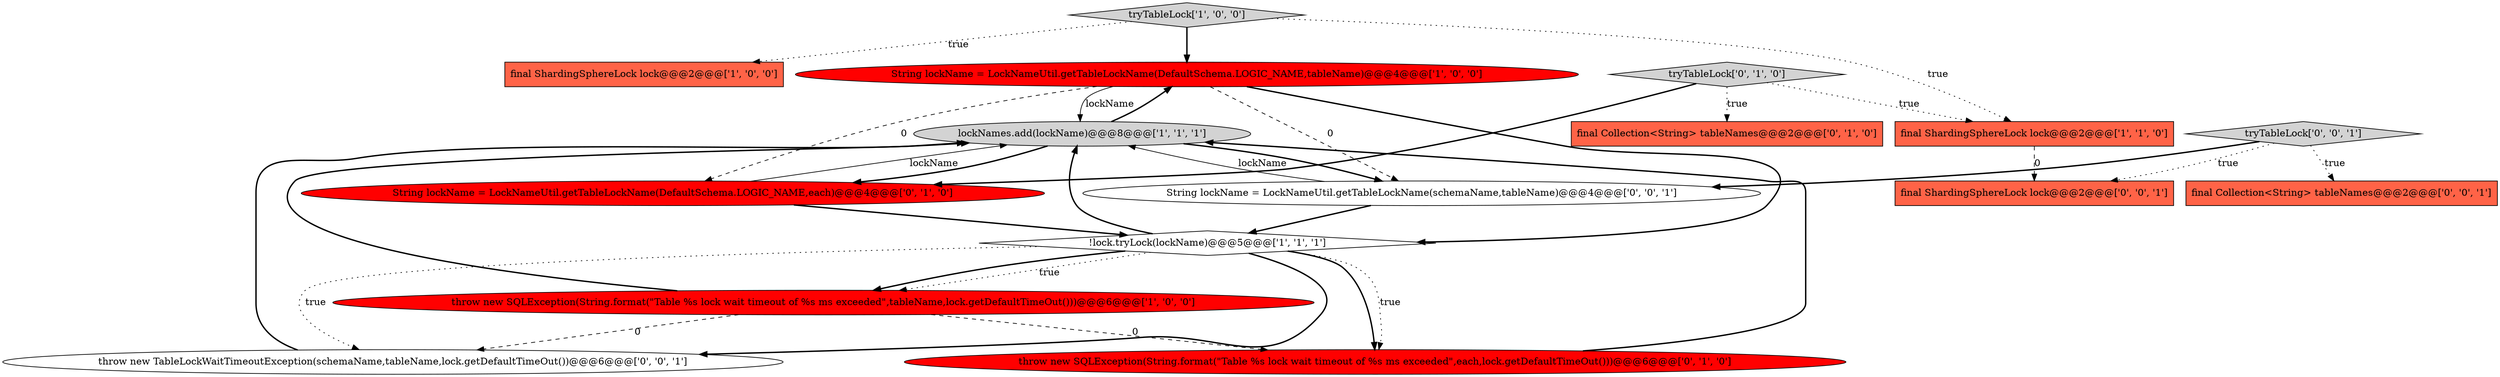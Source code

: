 digraph {
0 [style = filled, label = "final ShardingSphereLock lock@@@2@@@['1', '0', '0']", fillcolor = tomato, shape = box image = "AAA0AAABBB1BBB"];
10 [style = filled, label = "tryTableLock['0', '1', '0']", fillcolor = lightgray, shape = diamond image = "AAA0AAABBB2BBB"];
12 [style = filled, label = "final Collection<String> tableNames@@@2@@@['0', '0', '1']", fillcolor = tomato, shape = box image = "AAA0AAABBB3BBB"];
1 [style = filled, label = "throw new SQLException(String.format(\"Table %s lock wait timeout of %s ms exceeded\",tableName,lock.getDefaultTimeOut()))@@@6@@@['1', '0', '0']", fillcolor = red, shape = ellipse image = "AAA1AAABBB1BBB"];
6 [style = filled, label = "lockNames.add(lockName)@@@8@@@['1', '1', '1']", fillcolor = lightgray, shape = ellipse image = "AAA0AAABBB1BBB"];
15 [style = filled, label = "String lockName = LockNameUtil.getTableLockName(schemaName,tableName)@@@4@@@['0', '0', '1']", fillcolor = white, shape = ellipse image = "AAA0AAABBB3BBB"];
4 [style = filled, label = "String lockName = LockNameUtil.getTableLockName(DefaultSchema.LOGIC_NAME,tableName)@@@4@@@['1', '0', '0']", fillcolor = red, shape = ellipse image = "AAA1AAABBB1BBB"];
9 [style = filled, label = "final Collection<String> tableNames@@@2@@@['0', '1', '0']", fillcolor = tomato, shape = box image = "AAA0AAABBB2BBB"];
13 [style = filled, label = "throw new TableLockWaitTimeoutException(schemaName,tableName,lock.getDefaultTimeOut())@@@6@@@['0', '0', '1']", fillcolor = white, shape = ellipse image = "AAA0AAABBB3BBB"];
2 [style = filled, label = "final ShardingSphereLock lock@@@2@@@['1', '1', '0']", fillcolor = tomato, shape = box image = "AAA0AAABBB1BBB"];
11 [style = filled, label = "tryTableLock['0', '0', '1']", fillcolor = lightgray, shape = diamond image = "AAA0AAABBB3BBB"];
14 [style = filled, label = "final ShardingSphereLock lock@@@2@@@['0', '0', '1']", fillcolor = tomato, shape = box image = "AAA0AAABBB3BBB"];
3 [style = filled, label = "tryTableLock['1', '0', '0']", fillcolor = lightgray, shape = diamond image = "AAA0AAABBB1BBB"];
7 [style = filled, label = "String lockName = LockNameUtil.getTableLockName(DefaultSchema.LOGIC_NAME,each)@@@4@@@['0', '1', '0']", fillcolor = red, shape = ellipse image = "AAA1AAABBB2BBB"];
5 [style = filled, label = "!lock.tryLock(lockName)@@@5@@@['1', '1', '1']", fillcolor = white, shape = diamond image = "AAA0AAABBB1BBB"];
8 [style = filled, label = "throw new SQLException(String.format(\"Table %s lock wait timeout of %s ms exceeded\",each,lock.getDefaultTimeOut()))@@@6@@@['0', '1', '0']", fillcolor = red, shape = ellipse image = "AAA1AAABBB2BBB"];
5->8 [style = bold, label=""];
15->6 [style = solid, label="lockName"];
5->1 [style = dotted, label="true"];
11->12 [style = dotted, label="true"];
11->14 [style = dotted, label="true"];
8->6 [style = bold, label=""];
10->9 [style = dotted, label="true"];
3->4 [style = bold, label=""];
10->7 [style = bold, label=""];
6->15 [style = bold, label=""];
11->15 [style = bold, label=""];
15->5 [style = bold, label=""];
1->13 [style = dashed, label="0"];
6->4 [style = bold, label=""];
5->1 [style = bold, label=""];
5->13 [style = dotted, label="true"];
7->5 [style = bold, label=""];
1->6 [style = bold, label=""];
4->6 [style = solid, label="lockName"];
5->6 [style = bold, label=""];
2->14 [style = dashed, label="0"];
10->2 [style = dotted, label="true"];
4->7 [style = dashed, label="0"];
7->6 [style = solid, label="lockName"];
4->15 [style = dashed, label="0"];
5->13 [style = bold, label=""];
3->0 [style = dotted, label="true"];
1->8 [style = dashed, label="0"];
13->6 [style = bold, label=""];
5->8 [style = dotted, label="true"];
6->7 [style = bold, label=""];
4->5 [style = bold, label=""];
3->2 [style = dotted, label="true"];
}
